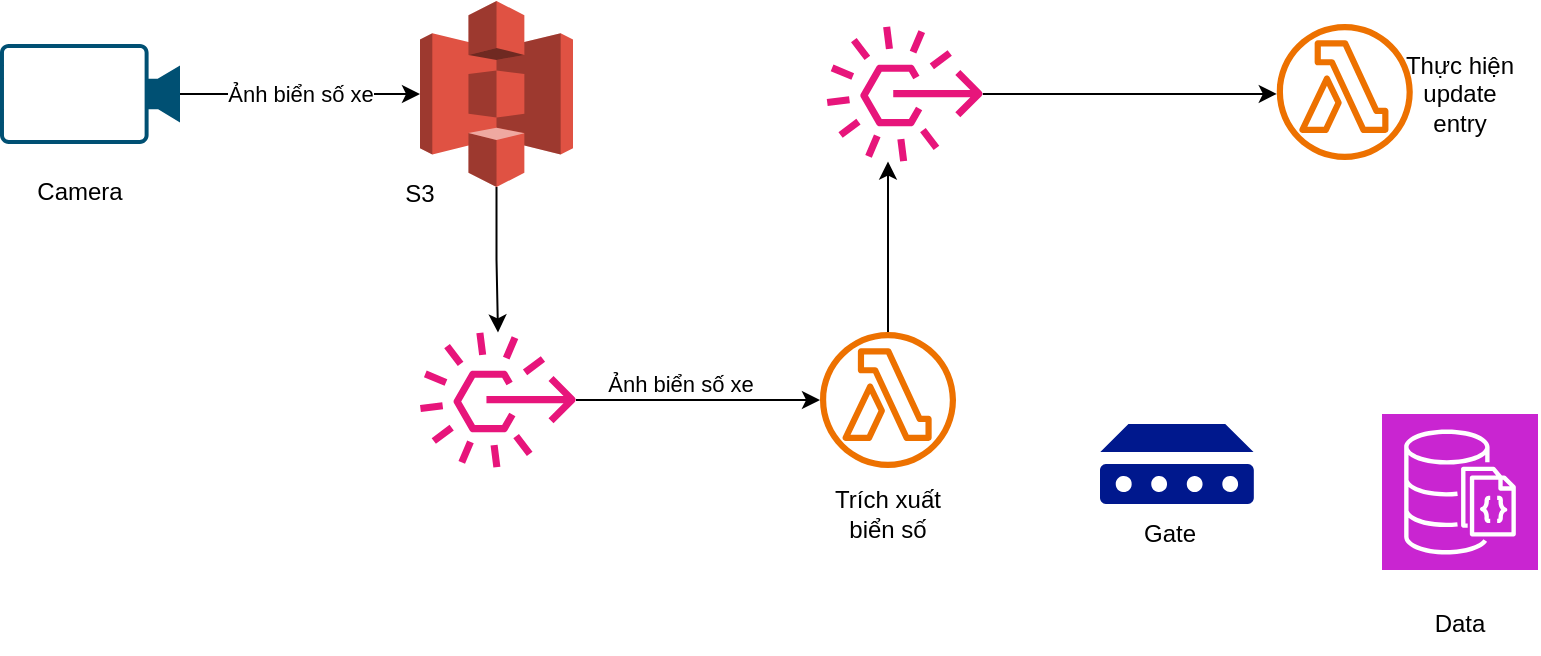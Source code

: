 <mxfile version="22.1.3" type="github">
  <diagram name="Page-1" id="7gGVryZTF7hJ_M1TctiJ">
    <mxGraphModel dx="860" dy="478" grid="1" gridSize="10" guides="1" tooltips="1" connect="1" arrows="1" fold="1" page="1" pageScale="1" pageWidth="850" pageHeight="1100" math="0" shadow="0">
      <root>
        <mxCell id="0" />
        <mxCell id="1" parent="0" />
        <mxCell id="hn0UNPA8_SkXIylfJymf-6" style="edgeStyle=orthogonalEdgeStyle;rounded=0;orthogonalLoop=1;jettySize=auto;html=1;" edge="1" parent="1" source="hn0UNPA8_SkXIylfJymf-2" target="hn0UNPA8_SkXIylfJymf-3">
          <mxGeometry relative="1" as="geometry" />
        </mxCell>
        <mxCell id="hn0UNPA8_SkXIylfJymf-12" value="Ảnh biển số xe" style="edgeLabel;html=1;align=center;verticalAlign=middle;resizable=0;points=[];" vertex="1" connectable="0" parent="hn0UNPA8_SkXIylfJymf-6">
          <mxGeometry x="-0.267" relative="1" as="geometry">
            <mxPoint x="16" as="offset" />
          </mxGeometry>
        </mxCell>
        <mxCell id="hn0UNPA8_SkXIylfJymf-2" value="" style="points=[[0,0.5,0],[0.19,0.02,0],[0.59,0,0],[0.985,0.02,0],[1,0.5,0],[0.985,0.98,0],[0.59,1,0],[0.19,0.98,0]];verticalLabelPosition=bottom;sketch=0;html=1;verticalAlign=top;aspect=fixed;align=center;pointerEvents=1;shape=mxgraph.cisco19.camera;fillColor=#005073;strokeColor=none;rotation=-180;" vertex="1" parent="1">
          <mxGeometry x="40" y="170" width="90" height="50" as="geometry" />
        </mxCell>
        <mxCell id="hn0UNPA8_SkXIylfJymf-31" style="edgeStyle=orthogonalEdgeStyle;rounded=0;orthogonalLoop=1;jettySize=auto;html=1;" edge="1" parent="1" source="hn0UNPA8_SkXIylfJymf-3" target="hn0UNPA8_SkXIylfJymf-28">
          <mxGeometry relative="1" as="geometry" />
        </mxCell>
        <mxCell id="hn0UNPA8_SkXIylfJymf-3" value="" style="outlineConnect=0;dashed=0;verticalLabelPosition=bottom;verticalAlign=top;align=center;html=1;shape=mxgraph.aws3.s3;fillColor=#E05243;gradientColor=none;" vertex="1" parent="1">
          <mxGeometry x="250" y="148.5" width="76.5" height="93" as="geometry" />
        </mxCell>
        <mxCell id="hn0UNPA8_SkXIylfJymf-4" value="" style="sketch=0;points=[[0,0,0],[0.25,0,0],[0.5,0,0],[0.75,0,0],[1,0,0],[0,1,0],[0.25,1,0],[0.5,1,0],[0.75,1,0],[1,1,0],[0,0.25,0],[0,0.5,0],[0,0.75,0],[1,0.25,0],[1,0.5,0],[1,0.75,0]];outlineConnect=0;fontColor=#232F3E;fillColor=#C925D1;strokeColor=#ffffff;dashed=0;verticalLabelPosition=bottom;verticalAlign=top;align=center;html=1;fontSize=12;fontStyle=0;aspect=fixed;shape=mxgraph.aws4.resourceIcon;resIcon=mxgraph.aws4.documentdb_with_mongodb_compatibility;" vertex="1" parent="1">
          <mxGeometry x="731" y="355" width="78" height="78" as="geometry" />
        </mxCell>
        <mxCell id="hn0UNPA8_SkXIylfJymf-41" style="edgeStyle=orthogonalEdgeStyle;rounded=0;orthogonalLoop=1;jettySize=auto;html=1;" edge="1" parent="1" source="hn0UNPA8_SkXIylfJymf-5" target="hn0UNPA8_SkXIylfJymf-40">
          <mxGeometry relative="1" as="geometry">
            <Array as="points">
              <mxPoint x="484" y="250" />
              <mxPoint x="484" y="250" />
            </Array>
          </mxGeometry>
        </mxCell>
        <mxCell id="hn0UNPA8_SkXIylfJymf-5" value="" style="sketch=0;outlineConnect=0;fontColor=#232F3E;gradientColor=none;fillColor=#ED7100;strokeColor=none;dashed=0;verticalLabelPosition=bottom;verticalAlign=top;align=center;html=1;fontSize=12;fontStyle=0;aspect=fixed;pointerEvents=1;shape=mxgraph.aws4.lambda_function;" vertex="1" parent="1">
          <mxGeometry x="450" y="314" width="68" height="68" as="geometry" />
        </mxCell>
        <mxCell id="hn0UNPA8_SkXIylfJymf-8" value="" style="sketch=0;aspect=fixed;pointerEvents=1;shadow=0;dashed=0;html=1;strokeColor=none;labelPosition=center;verticalLabelPosition=bottom;verticalAlign=top;align=center;fillColor=#00188D;shape=mxgraph.mscae.enterprise.device" vertex="1" parent="1">
          <mxGeometry x="590" y="360" width="76.92" height="40" as="geometry" />
        </mxCell>
        <mxCell id="hn0UNPA8_SkXIylfJymf-13" value="Camera&lt;br&gt;" style="text;html=1;strokeColor=none;fillColor=none;align=center;verticalAlign=middle;whiteSpace=wrap;rounded=0;" vertex="1" parent="1">
          <mxGeometry x="50" y="229" width="60" height="30" as="geometry" />
        </mxCell>
        <mxCell id="hn0UNPA8_SkXIylfJymf-14" style="edgeStyle=orthogonalEdgeStyle;rounded=0;orthogonalLoop=1;jettySize=auto;html=1;exitX=0.5;exitY=1;exitDx=0;exitDy=0;" edge="1" parent="1" source="hn0UNPA8_SkXIylfJymf-13" target="hn0UNPA8_SkXIylfJymf-13">
          <mxGeometry relative="1" as="geometry" />
        </mxCell>
        <mxCell id="hn0UNPA8_SkXIylfJymf-15" value="S3" style="text;html=1;strokeColor=none;fillColor=none;align=center;verticalAlign=middle;whiteSpace=wrap;rounded=0;" vertex="1" parent="1">
          <mxGeometry x="220" y="230" width="60" height="30" as="geometry" />
        </mxCell>
        <mxCell id="hn0UNPA8_SkXIylfJymf-17" value="Data" style="text;html=1;strokeColor=none;fillColor=none;align=center;verticalAlign=middle;whiteSpace=wrap;rounded=0;" vertex="1" parent="1">
          <mxGeometry x="740" y="445" width="60" height="30" as="geometry" />
        </mxCell>
        <mxCell id="hn0UNPA8_SkXIylfJymf-18" value="Gate" style="text;html=1;strokeColor=none;fillColor=none;align=center;verticalAlign=middle;whiteSpace=wrap;rounded=0;" vertex="1" parent="1">
          <mxGeometry x="594.62" y="400" width="60" height="30" as="geometry" />
        </mxCell>
        <mxCell id="hn0UNPA8_SkXIylfJymf-33" style="edgeStyle=orthogonalEdgeStyle;rounded=0;orthogonalLoop=1;jettySize=auto;html=1;" edge="1" parent="1" source="hn0UNPA8_SkXIylfJymf-28" target="hn0UNPA8_SkXIylfJymf-5">
          <mxGeometry relative="1" as="geometry" />
        </mxCell>
        <mxCell id="hn0UNPA8_SkXIylfJymf-28" value="" style="sketch=0;outlineConnect=0;fontColor=#232F3E;gradientColor=none;fillColor=#E7157B;strokeColor=none;dashed=0;verticalLabelPosition=bottom;verticalAlign=top;align=center;html=1;fontSize=12;fontStyle=0;aspect=fixed;pointerEvents=1;shape=mxgraph.aws4.rule_3;" vertex="1" parent="1">
          <mxGeometry x="250" y="314" width="78" height="68" as="geometry" />
        </mxCell>
        <mxCell id="hn0UNPA8_SkXIylfJymf-34" value="Trích xuất biển số" style="text;html=1;strokeColor=none;fillColor=none;align=center;verticalAlign=middle;whiteSpace=wrap;rounded=0;" vertex="1" parent="1">
          <mxGeometry x="454" y="390" width="60" height="30" as="geometry" />
        </mxCell>
        <mxCell id="hn0UNPA8_SkXIylfJymf-35" value="" style="sketch=0;outlineConnect=0;fontColor=#232F3E;gradientColor=none;fillColor=#ED7100;strokeColor=none;dashed=0;verticalLabelPosition=bottom;verticalAlign=top;align=center;html=1;fontSize=12;fontStyle=0;aspect=fixed;pointerEvents=1;shape=mxgraph.aws4.lambda_function;" vertex="1" parent="1">
          <mxGeometry x="678.39" y="160" width="68" height="68" as="geometry" />
        </mxCell>
        <mxCell id="hn0UNPA8_SkXIylfJymf-36" value="Thực hiện update entry" style="text;html=1;strokeColor=none;fillColor=none;align=center;verticalAlign=middle;whiteSpace=wrap;rounded=0;" vertex="1" parent="1">
          <mxGeometry x="740" y="180" width="60" height="30" as="geometry" />
        </mxCell>
        <mxCell id="hn0UNPA8_SkXIylfJymf-37" value="Ảnh biển số xe" style="edgeLabel;html=1;align=center;verticalAlign=middle;resizable=0;points=[];" vertex="1" connectable="0" parent="1">
          <mxGeometry x="380" y="340" as="geometry" />
        </mxCell>
        <mxCell id="hn0UNPA8_SkXIylfJymf-42" style="edgeStyle=orthogonalEdgeStyle;rounded=0;orthogonalLoop=1;jettySize=auto;html=1;" edge="1" parent="1" source="hn0UNPA8_SkXIylfJymf-40" target="hn0UNPA8_SkXIylfJymf-35">
          <mxGeometry relative="1" as="geometry">
            <Array as="points">
              <mxPoint x="605" y="195" />
              <mxPoint x="605" y="194" />
            </Array>
          </mxGeometry>
        </mxCell>
        <mxCell id="hn0UNPA8_SkXIylfJymf-40" value="" style="sketch=0;outlineConnect=0;fontColor=#232F3E;gradientColor=none;fillColor=#E7157B;strokeColor=none;dashed=0;verticalLabelPosition=bottom;verticalAlign=top;align=center;html=1;fontSize=12;fontStyle=0;aspect=fixed;pointerEvents=1;shape=mxgraph.aws4.rule_3;" vertex="1" parent="1">
          <mxGeometry x="453.39" y="161" width="78" height="68" as="geometry" />
        </mxCell>
      </root>
    </mxGraphModel>
  </diagram>
</mxfile>
